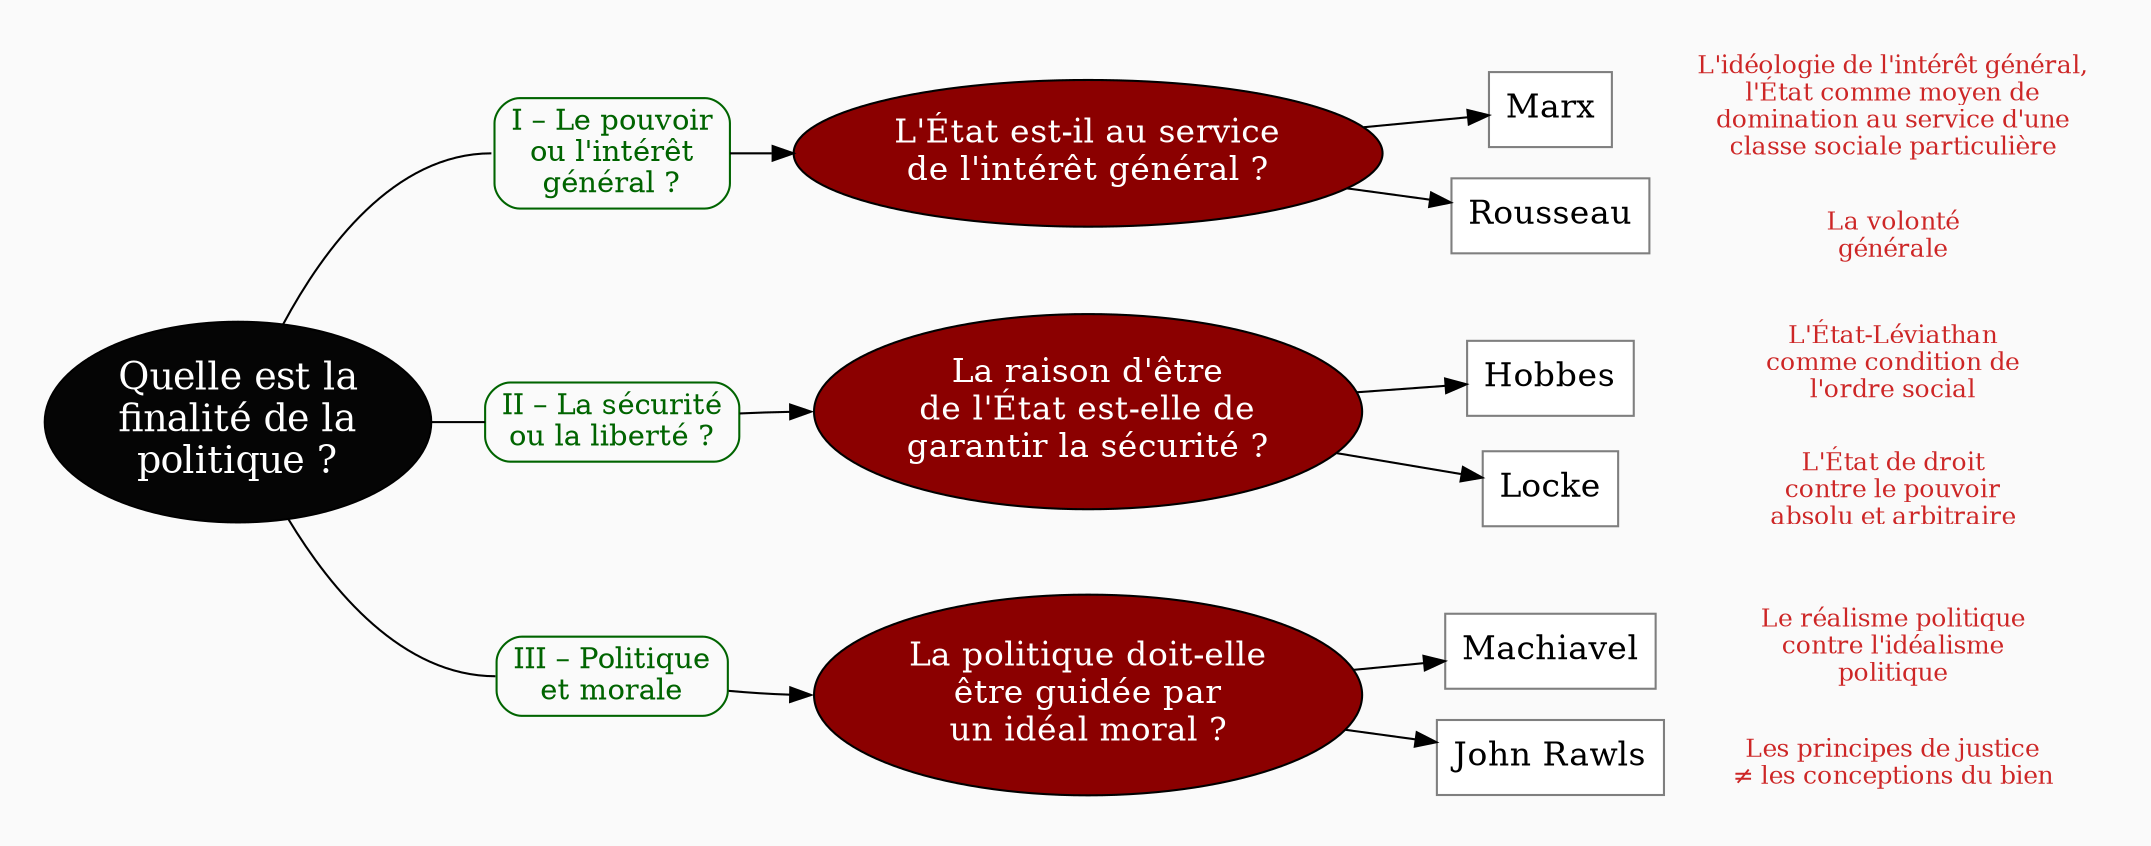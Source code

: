 digraph G {
// Template : diagram
// Usage : 
rankdir=LR
splines=true
//splines=curved
bgcolor=grey98
pad=0.3
style=filled
edge[minlen=3]
node[style=filled, fontcolor=white]
ranksep=0.1
nodesep=0.2

// NIVEAU 1
node[fillcolor=grey2, fontsize=18]
a1[label="Quelle est la
finalité de la
politique ?"]

// NIVEAU 2
node[fontsize=14, shape=rect, fillcolor=grey98, fontcolor=darkgreen, color=darkgreen, style="filled, rounded"]
a1->p1[headport=w, arrowhead=none]
a1->p2[headport=w, arrowhead=none]
a1->p3[headport=w, arrowhead=none]

p1[label="I – Le pouvoir
ou l'intérêt
général ?"]
p2[label="II – La sécurité
ou la liberté ?"]
p3[label="III – Politique
et morale"]

{rank=same;p1->p2->p3[style=invis, minlen=6]}

node[fontcolor=black, fontsize=16]
// NIVEAU 3 (sans intermédiaire)
node [shape=box, fillcolor=white, color=grey50]
// c1[label=""]



// INTERMÉDIAIRE AVANT NIVEAU 3
node[fillcolor=red4, shape=oval, fontcolor=white, color=black, style="filled"]
// [arrowhead=none]
// bc1[label=""]
p1->b1[headport=w]
p2->b2[headport=w]
p3->b3[headport=w]
b1[label="L'État est-il au service
de l'intérêt général ?", margin=0.1]    
b2[label="La raison d'être
de l'État est-elle de
garantir la sécurité ?", margin=0.09]
b3[label="La politique doit-elle
être guidée par
un idéal moral ?", margin=0.1]




{rank=same;b1->b2->b3[style=invis, minlen=3]}

// NIVEAU 3 (avec intermédiaire)
node[fillcolor=white, shape=box, color=grey50, fontcolor=black]
// c1[label=""]
b1->{c1,c2}
c1[label="Marx"]
c2[label="Rousseau"]

b2->{c3,c4}
c3[label="Hobbes"]
c4[label="Locke"]

b3->{c5,c6}
c5[label="Machiavel"]
c6[label="John Rawls"]


{rank=same;c2->c3[style=invis, minlen=3]}
{rank=same;c4->c5[style=invis, minlen=3]}

// NIVEAU 4
node[style="filled,rounded", fillcolor=white, shape=box, color=grey50]
// d1[label=""]


// ÉTIQUETTES EN ROUGE
node[shape=plaintext, fontcolor=firebrick3, fillcolor=grey98, fontsize=12]
// e1[label=< <B>= Titre</B><BR /><BR />Contenu<BR /> >]
// e1[label=""]
// ->e1[minlen=1, style=invis]

e1[label="L'idéologie de l'intérêt général,
l'État comme moyen de
domination au service d'une
classe sociale particulière"]
e2[label="La volonté
générale"]
e3[label="L'État-Léviathan
comme condition de
l'ordre social"]
e4[label="L'État de droit
contre le pouvoir
absolu et arbitraire"]
e5[label="Le réalisme politique
contre l'idéalisme
politique"]
e6[label="Les principes de justice
≠ les conceptions du bien"]

c1->e1[minlen=1, style=invis]
c2->e2[minlen=1, style=invis]
c3->e3[minlen=1, style=invis]
c4->e4[minlen=1, style=invis]
c5->e5[minlen=1, style=invis]
c6->e6[minlen=1, style=invis]


// REMARQUES EN BLEU
node[color=blue, shape=box, margin=0.07, fontcolor=black, fontsize=12, style="dashed", penwidth=0.6]
edge[color=blue, arrowhead="none", xlabel="", style="dashed", penwidth=0.6]
// r1[label=""]
// {rank=same;->r1}
// {rank=same;r1->[dir=back]}

}
